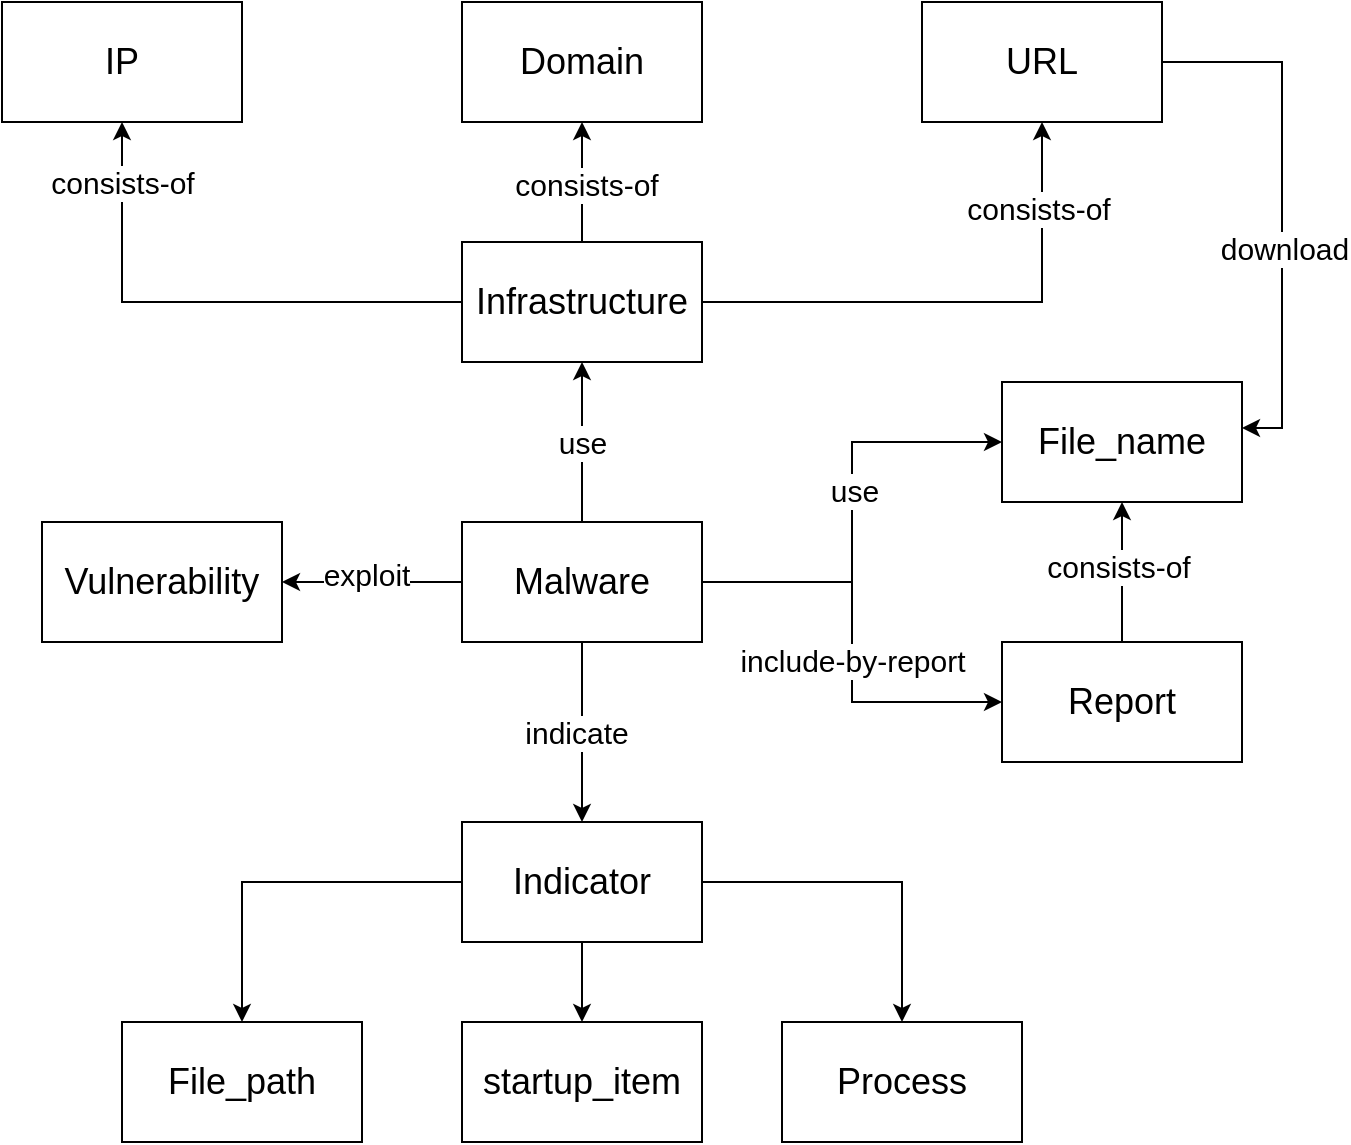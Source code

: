 <mxfile version="17.4.6" type="github">
  <diagram id="r8benPJVIUaE7V72EV-I" name="Page-1">
    <mxGraphModel dx="2272" dy="2022" grid="1" gridSize="10" guides="1" tooltips="1" connect="1" arrows="1" fold="1" page="1" pageScale="1" pageWidth="827" pageHeight="1169" math="0" shadow="0">
      <root>
        <mxCell id="0" />
        <mxCell id="1" parent="0" />
        <mxCell id="sAHFNOfCqc_iJN3nXehG-3" value="use" style="edgeStyle=orthogonalEdgeStyle;rounded=0;orthogonalLoop=1;jettySize=auto;html=1;verticalAlign=middle;fontSize=15;" parent="1" source="sAHFNOfCqc_iJN3nXehG-1" target="sAHFNOfCqc_iJN3nXehG-2" edge="1">
          <mxGeometry relative="1" as="geometry" />
        </mxCell>
        <mxCell id="sAHFNOfCqc_iJN3nXehG-5" value="" style="edgeStyle=orthogonalEdgeStyle;rounded=0;orthogonalLoop=1;jettySize=auto;html=1;verticalAlign=middle;fontSize=15;" parent="1" source="sAHFNOfCqc_iJN3nXehG-1" target="sAHFNOfCqc_iJN3nXehG-4" edge="1">
          <mxGeometry relative="1" as="geometry" />
        </mxCell>
        <mxCell id="sAHFNOfCqc_iJN3nXehG-37" value="indicate" style="edgeLabel;html=1;align=center;verticalAlign=middle;resizable=0;points=[];fontSize=15;" parent="sAHFNOfCqc_iJN3nXehG-5" vertex="1" connectable="0">
          <mxGeometry x="-0.011" y="-3" relative="1" as="geometry">
            <mxPoint as="offset" />
          </mxGeometry>
        </mxCell>
        <mxCell id="sAHFNOfCqc_iJN3nXehG-7" value="" style="edgeStyle=orthogonalEdgeStyle;rounded=0;orthogonalLoop=1;jettySize=auto;html=1;verticalAlign=middle;fontSize=15;" parent="1" source="sAHFNOfCqc_iJN3nXehG-1" target="sAHFNOfCqc_iJN3nXehG-6" edge="1">
          <mxGeometry relative="1" as="geometry" />
        </mxCell>
        <mxCell id="sAHFNOfCqc_iJN3nXehG-36" value="include-by-report" style="edgeLabel;html=1;align=center;verticalAlign=middle;resizable=0;points=[];fontSize=15;" parent="sAHFNOfCqc_iJN3nXehG-7" vertex="1" connectable="0">
          <mxGeometry x="0.081" relative="1" as="geometry">
            <mxPoint as="offset" />
          </mxGeometry>
        </mxCell>
        <mxCell id="sAHFNOfCqc_iJN3nXehG-9" value="" style="edgeStyle=orthogonalEdgeStyle;rounded=0;orthogonalLoop=1;jettySize=auto;html=1;verticalAlign=middle;fontSize=15;" parent="1" source="sAHFNOfCqc_iJN3nXehG-1" target="sAHFNOfCqc_iJN3nXehG-8" edge="1">
          <mxGeometry relative="1" as="geometry" />
        </mxCell>
        <mxCell id="sAHFNOfCqc_iJN3nXehG-38" value="exploit" style="edgeLabel;html=1;align=center;verticalAlign=middle;resizable=0;points=[];fontSize=15;" parent="sAHFNOfCqc_iJN3nXehG-9" vertex="1" connectable="0">
          <mxGeometry x="0.067" y="-4" relative="1" as="geometry">
            <mxPoint as="offset" />
          </mxGeometry>
        </mxCell>
        <mxCell id="sAHFNOfCqc_iJN3nXehG-24" style="edgeStyle=orthogonalEdgeStyle;rounded=0;orthogonalLoop=1;jettySize=auto;html=1;exitX=1;exitY=0.5;exitDx=0;exitDy=0;entryX=0;entryY=0.5;entryDx=0;entryDy=0;verticalAlign=middle;fontSize=15;" parent="1" source="sAHFNOfCqc_iJN3nXehG-1" target="sAHFNOfCqc_iJN3nXehG-23" edge="1">
          <mxGeometry relative="1" as="geometry" />
        </mxCell>
        <mxCell id="sAHFNOfCqc_iJN3nXehG-35" value="use" style="edgeLabel;html=1;align=center;verticalAlign=middle;resizable=0;points=[];fontSize=15;" parent="sAHFNOfCqc_iJN3nXehG-24" vertex="1" connectable="0">
          <mxGeometry x="0.104" y="-1" relative="1" as="geometry">
            <mxPoint as="offset" />
          </mxGeometry>
        </mxCell>
        <mxCell id="sAHFNOfCqc_iJN3nXehG-1" value="Malware" style="rounded=0;whiteSpace=wrap;html=1;verticalAlign=middle;flipH=0;flipV=1;fontSize=18;" parent="1" vertex="1">
          <mxGeometry x="-80" y="240" width="120" height="60" as="geometry" />
        </mxCell>
        <mxCell id="sAHFNOfCqc_iJN3nXehG-11" value="" style="edgeStyle=orthogonalEdgeStyle;rounded=0;orthogonalLoop=1;jettySize=auto;html=1;verticalAlign=middle;fontSize=15;" parent="1" source="sAHFNOfCqc_iJN3nXehG-2" target="sAHFNOfCqc_iJN3nXehG-10" edge="1">
          <mxGeometry relative="1" as="geometry" />
        </mxCell>
        <mxCell id="sAHFNOfCqc_iJN3nXehG-29" value="consists-of&lt;br style=&quot;font-size: 15px;&quot;&gt;" style="edgeLabel;html=1;align=center;verticalAlign=middle;resizable=0;points=[];fontSize=15;" parent="sAHFNOfCqc_iJN3nXehG-11" vertex="1" connectable="0">
          <mxGeometry x="0.5" y="-1" relative="1" as="geometry">
            <mxPoint x="-1" y="-35" as="offset" />
          </mxGeometry>
        </mxCell>
        <mxCell id="sAHFNOfCqc_iJN3nXehG-13" value="" style="edgeStyle=orthogonalEdgeStyle;rounded=0;orthogonalLoop=1;jettySize=auto;html=1;verticalAlign=middle;fontSize=15;" parent="1" source="sAHFNOfCqc_iJN3nXehG-2" target="sAHFNOfCqc_iJN3nXehG-12" edge="1">
          <mxGeometry relative="1" as="geometry" />
        </mxCell>
        <mxCell id="sAHFNOfCqc_iJN3nXehG-30" value="consists-of" style="edgeLabel;html=1;align=center;verticalAlign=middle;resizable=0;points=[];fontSize=15;" parent="sAHFNOfCqc_iJN3nXehG-13" vertex="1" connectable="0">
          <mxGeometry x="-0.017" y="-2" relative="1" as="geometry">
            <mxPoint as="offset" />
          </mxGeometry>
        </mxCell>
        <mxCell id="sAHFNOfCqc_iJN3nXehG-15" value="" style="edgeStyle=orthogonalEdgeStyle;rounded=0;orthogonalLoop=1;jettySize=auto;html=1;verticalAlign=middle;fontSize=15;" parent="1" source="sAHFNOfCqc_iJN3nXehG-2" target="sAHFNOfCqc_iJN3nXehG-14" edge="1">
          <mxGeometry relative="1" as="geometry" />
        </mxCell>
        <mxCell id="sAHFNOfCqc_iJN3nXehG-31" value="consists-of" style="edgeLabel;html=1;align=center;verticalAlign=middle;resizable=0;points=[];fontSize=15;" parent="sAHFNOfCqc_iJN3nXehG-15" vertex="1" connectable="0">
          <mxGeometry x="0.681" y="2" relative="1" as="geometry">
            <mxPoint y="1" as="offset" />
          </mxGeometry>
        </mxCell>
        <mxCell id="sAHFNOfCqc_iJN3nXehG-2" value="Infrastructure" style="whiteSpace=wrap;html=1;rounded=0;verticalAlign=middle;flipH=0;flipV=1;fontSize=18;" parent="1" vertex="1">
          <mxGeometry x="-80" y="100" width="120" height="60" as="geometry" />
        </mxCell>
        <mxCell id="sAHFNOfCqc_iJN3nXehG-17" value="" style="edgeStyle=orthogonalEdgeStyle;rounded=0;orthogonalLoop=1;jettySize=auto;html=1;verticalAlign=middle;fontSize=15;" parent="1" source="sAHFNOfCqc_iJN3nXehG-4" target="sAHFNOfCqc_iJN3nXehG-16" edge="1">
          <mxGeometry relative="1" as="geometry" />
        </mxCell>
        <mxCell id="sAHFNOfCqc_iJN3nXehG-27" style="edgeStyle=orthogonalEdgeStyle;rounded=0;orthogonalLoop=1;jettySize=auto;html=1;exitX=0.5;exitY=1;exitDx=0;exitDy=0;entryX=0.5;entryY=0;entryDx=0;entryDy=0;verticalAlign=middle;fontSize=15;" parent="1" source="sAHFNOfCqc_iJN3nXehG-4" target="sAHFNOfCqc_iJN3nXehG-20" edge="1">
          <mxGeometry relative="1" as="geometry" />
        </mxCell>
        <mxCell id="sAHFNOfCqc_iJN3nXehG-28" style="edgeStyle=orthogonalEdgeStyle;rounded=0;orthogonalLoop=1;jettySize=auto;html=1;exitX=1;exitY=0.5;exitDx=0;exitDy=0;verticalAlign=middle;fontSize=15;" parent="1" source="sAHFNOfCqc_iJN3nXehG-4" target="sAHFNOfCqc_iJN3nXehG-18" edge="1">
          <mxGeometry relative="1" as="geometry" />
        </mxCell>
        <mxCell id="sAHFNOfCqc_iJN3nXehG-4" value="Indicator" style="whiteSpace=wrap;html=1;rounded=0;verticalAlign=middle;flipH=0;flipV=1;fontSize=18;" parent="1" vertex="1">
          <mxGeometry x="-80" y="390" width="120" height="60" as="geometry" />
        </mxCell>
        <mxCell id="sAHFNOfCqc_iJN3nXehG-25" style="edgeStyle=orthogonalEdgeStyle;rounded=0;orthogonalLoop=1;jettySize=auto;html=1;exitX=0.5;exitY=0;exitDx=0;exitDy=0;entryX=0.5;entryY=1;entryDx=0;entryDy=0;verticalAlign=middle;fontSize=15;" parent="1" source="sAHFNOfCqc_iJN3nXehG-6" target="sAHFNOfCqc_iJN3nXehG-23" edge="1">
          <mxGeometry relative="1" as="geometry" />
        </mxCell>
        <mxCell id="sAHFNOfCqc_iJN3nXehG-33" value="consists-of" style="edgeLabel;html=1;align=center;verticalAlign=middle;resizable=0;points=[];fontSize=15;" parent="sAHFNOfCqc_iJN3nXehG-25" vertex="1" connectable="0">
          <mxGeometry x="0.129" y="2" relative="1" as="geometry">
            <mxPoint y="1" as="offset" />
          </mxGeometry>
        </mxCell>
        <mxCell id="sAHFNOfCqc_iJN3nXehG-6" value="Report" style="whiteSpace=wrap;html=1;rounded=0;verticalAlign=middle;flipH=0;flipV=1;fontSize=18;" parent="1" vertex="1">
          <mxGeometry x="190" y="300" width="120" height="60" as="geometry" />
        </mxCell>
        <mxCell id="sAHFNOfCqc_iJN3nXehG-8" value="Vulnerability" style="whiteSpace=wrap;html=1;rounded=0;verticalAlign=middle;flipH=0;flipV=1;fontSize=18;" parent="1" vertex="1">
          <mxGeometry x="-290" y="240" width="120" height="60" as="geometry" />
        </mxCell>
        <mxCell id="sAHFNOfCqc_iJN3nXehG-10" value="IP" style="whiteSpace=wrap;html=1;rounded=0;verticalAlign=middle;flipH=0;flipV=1;fontSize=18;" parent="1" vertex="1">
          <mxGeometry x="-310" y="-20" width="120" height="60" as="geometry" />
        </mxCell>
        <mxCell id="sAHFNOfCqc_iJN3nXehG-12" value="Domain" style="whiteSpace=wrap;html=1;rounded=0;verticalAlign=middle;flipH=0;flipV=1;fontSize=18;" parent="1" vertex="1">
          <mxGeometry x="-80" y="-20" width="120" height="60" as="geometry" />
        </mxCell>
        <mxCell id="sAHFNOfCqc_iJN3nXehG-26" style="edgeStyle=orthogonalEdgeStyle;rounded=0;orthogonalLoop=1;jettySize=auto;html=1;exitX=1;exitY=0.5;exitDx=0;exitDy=0;entryX=1;entryY=0.617;entryDx=0;entryDy=0;entryPerimeter=0;verticalAlign=middle;fontSize=15;" parent="1" source="sAHFNOfCqc_iJN3nXehG-14" target="sAHFNOfCqc_iJN3nXehG-23" edge="1">
          <mxGeometry relative="1" as="geometry" />
        </mxCell>
        <mxCell id="sAHFNOfCqc_iJN3nXehG-32" value="download" style="edgeLabel;html=1;align=center;verticalAlign=middle;resizable=0;points=[];fontSize=15;" parent="sAHFNOfCqc_iJN3nXehG-26" vertex="1" connectable="0">
          <mxGeometry x="0.16" y="1" relative="1" as="geometry">
            <mxPoint as="offset" />
          </mxGeometry>
        </mxCell>
        <mxCell id="sAHFNOfCqc_iJN3nXehG-14" value="URL" style="whiteSpace=wrap;html=1;rounded=0;verticalAlign=middle;flipH=0;flipV=1;fontSize=18;" parent="1" vertex="1">
          <mxGeometry x="150" y="-20" width="120" height="60" as="geometry" />
        </mxCell>
        <mxCell id="sAHFNOfCqc_iJN3nXehG-16" value="File_path" style="whiteSpace=wrap;html=1;rounded=0;verticalAlign=middle;flipH=0;flipV=1;fontSize=18;" parent="1" vertex="1">
          <mxGeometry x="-250" y="490" width="120" height="60" as="geometry" />
        </mxCell>
        <mxCell id="sAHFNOfCqc_iJN3nXehG-18" value="Process" style="whiteSpace=wrap;html=1;rounded=0;verticalAlign=middle;flipH=0;flipV=1;fontSize=18;" parent="1" vertex="1">
          <mxGeometry x="80" y="490" width="120" height="60" as="geometry" />
        </mxCell>
        <mxCell id="sAHFNOfCqc_iJN3nXehG-20" value="startup_item" style="whiteSpace=wrap;html=1;rounded=0;verticalAlign=middle;flipH=0;flipV=1;fontSize=18;" parent="1" vertex="1">
          <mxGeometry x="-80" y="490" width="120" height="60" as="geometry" />
        </mxCell>
        <mxCell id="sAHFNOfCqc_iJN3nXehG-23" value="File_name" style="whiteSpace=wrap;html=1;rounded=0;verticalAlign=middle;flipH=0;flipV=1;fontSize=18;" parent="1" vertex="1">
          <mxGeometry x="190" y="170" width="120" height="60" as="geometry" />
        </mxCell>
      </root>
    </mxGraphModel>
  </diagram>
</mxfile>
